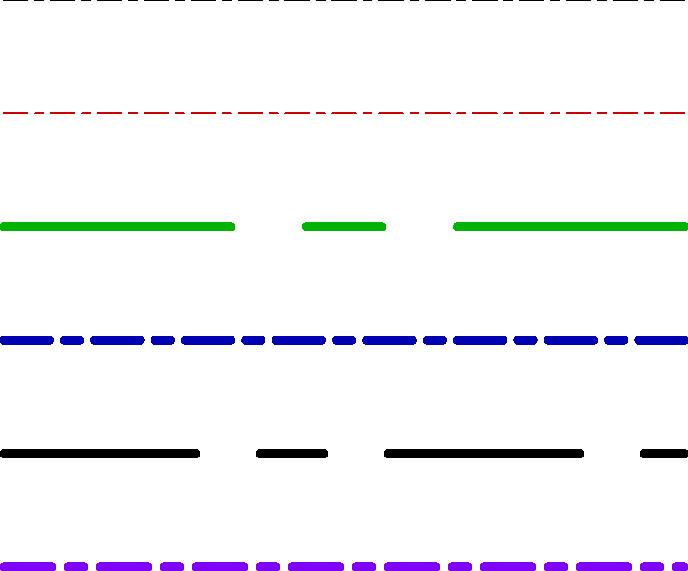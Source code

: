 unitsize(2cm);
path line=(0,0)--(6,0);
pen my_pen=linetype("24 8 8 8");

draw(line,linetype("24 8 8 8"));
draw(shift(0,-1)*line,my_pen+.8red);
draw(shift(0,-2)*line,my_pen+.7green+4bp);
draw(shift(0,-3)*line,linetype("24 8 8 8",false)+.7blue+4bp);
draw(shift(0,-4)*line,linetype("24 8 8 8",true,false)+4bp);
draw(shift(0,-5)*line,linetype("24 8 8 8",false,false)+.5red+blue+4bp);